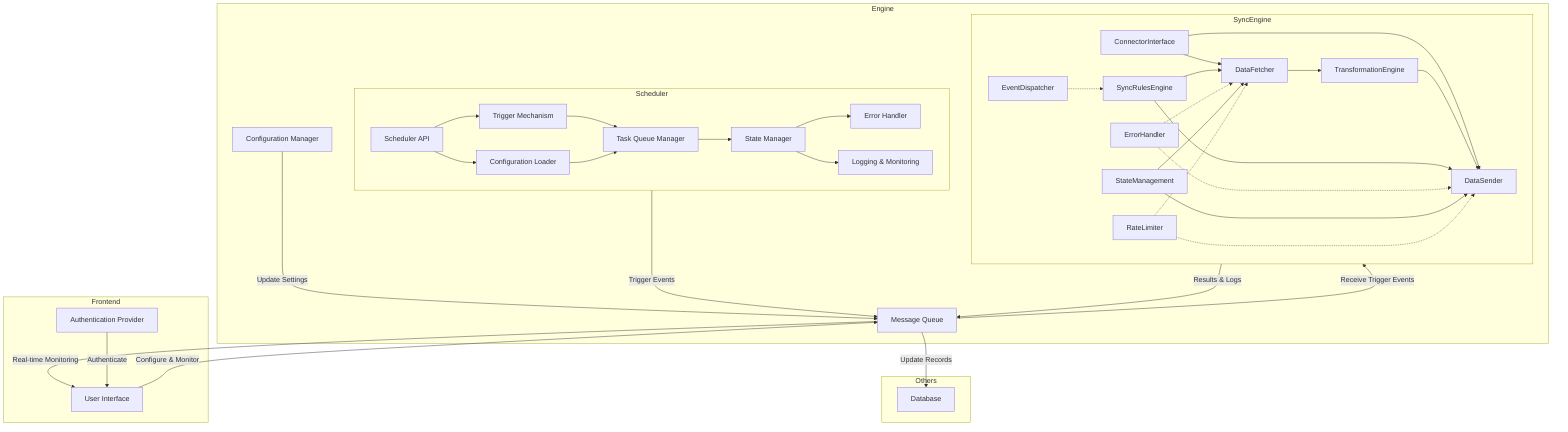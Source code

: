 graph TB
    subgraph Engine
        subgraph Scheduler
            TGM[Trigger Mechanism] --> TQM[Task Queue Manager]
            CL[Configuration Loader] --> TQM
            TQM --> SM[State Manager]
            SM --> EH[Error Handler]
            SM --> LM[Logging & Monitoring]
            API[Scheduler API] --> TGM
            API --> CL
        end
        
        subgraph SyncEngine
            ConnectorInterface-->DataFetcher;
            ConnectorInterface-->DataSender;
            DataFetcher-->TransformationEngine;
            TransformationEngine-->DataSender;
            SyncRulesEngine-->DataFetcher;
            SyncRulesEngine-->DataSender;
            ErrorHandler-.->DataFetcher;
            ErrorHandler-.->DataSender;
            StateManagement-->DataFetcher;
            StateManagement-->DataSender;
            EventDispatcher-.->SyncRulesEngine;
            RateLimiter-.->DataFetcher;
            RateLimiter-.->DataSender;
        end

        CM[Configuration Manager] -->|Update Settings| MQ[Message Queue]
        Scheduler -->|Trigger Events| MQ
        MQ -->|Receive Trigger Events| SyncEngine
        SyncEngine -->|Results & Logs| MQ
    end

    subgraph Frontend
        UI[User Interface] -->|Configure & Monitor| MQ
        MQ -->|Real-time Monitoring| UI
        Auth[Authentication Provider] -->|Authenticate| UI
    end

    subgraph Others
        MQ
        DB[Database]
    end
    
    MQ -->|Update Records| DB
    class UI,CM,Scheduler,SyncEngine,DB,MQ,Auth,TGM,CL,TQM,SM,EH,LM,API,ConnectorInterface,DataFetcher,DataSender,TransformationEngine,SyncRulesEngine,ErrorHandler,StateManagement,EventDispatcher,RateLimiter component;